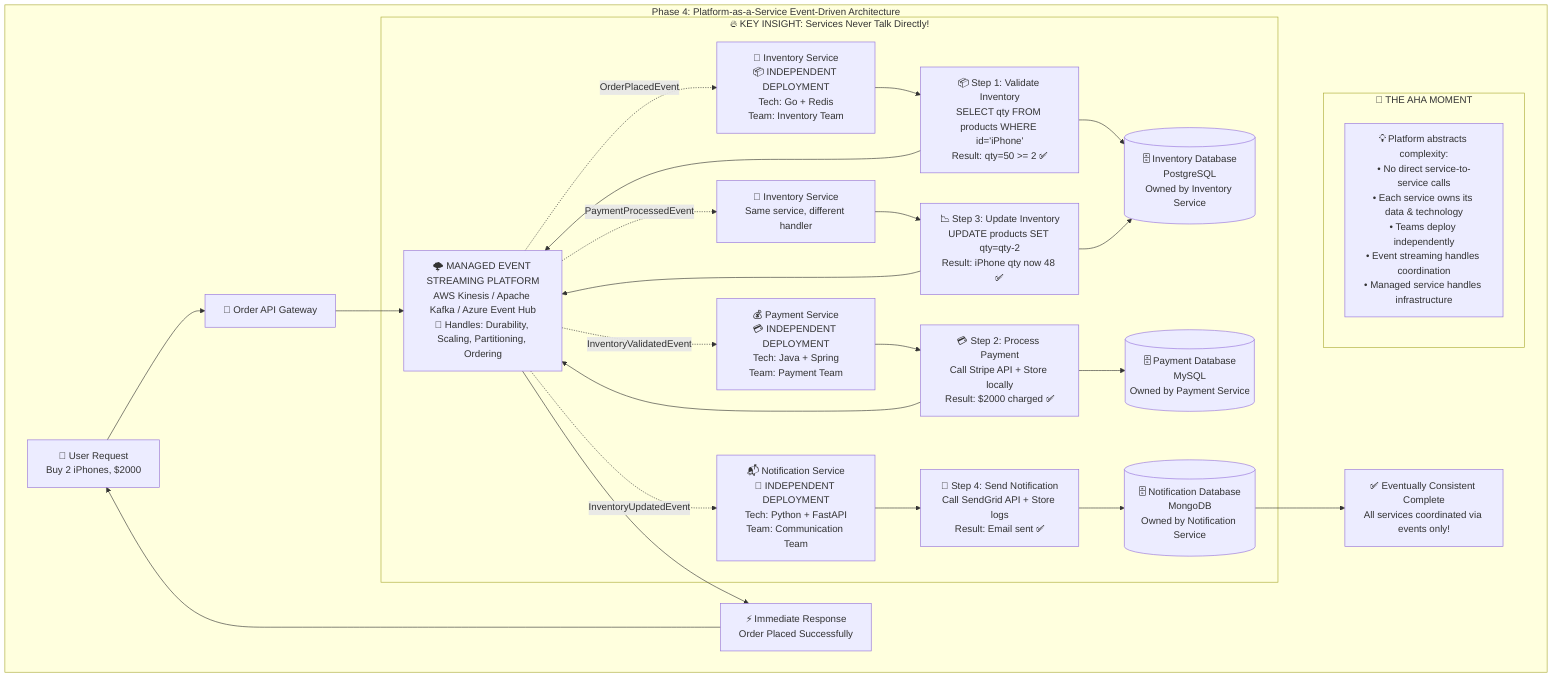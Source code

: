flowchart TD
    subgraph "Phase 4: Platform-as-a-Service Event-Driven Architecture"
        P4_User["👤 User Request<br/>Buy 2 iPhones, $2000"]
        P4_User --> P4_API["📱 Order API Gateway"]
        
        P4_API --> P4_Platform["🌩️ MANAGED EVENT STREAMING PLATFORM<br/>AWS Kinesis / Apache Kafka / Azure Event Hub<br/>📡 Handles: Durability, Scaling, Partitioning, Ordering"]
        P4_Platform --> P4_Response["⚡ Immediate Response<br/>Order Placed Successfully"]
        P4_Response --> P4_User
        
        subgraph "🔥 KEY INSIGHT: Services Never Talk Directly!"
            P4_Platform -.->|"OrderPlacedEvent"| P4_IS["🏪 Inventory Service<br/>📦 INDEPENDENT DEPLOYMENT<br/>Tech: Go + Redis<br/>Team: Inventory Team"]
            P4_IS --> P4_S1["📦 Step 1: Validate Inventory<br/>SELECT qty FROM products WHERE id='iPhone'<br/>Result: qty=50 >= 2 ✅"]
            P4_S1 --> P4_DB1[("🗄️ Inventory Database<br/>PostgreSQL<br/>Owned by Inventory Service")]
            
            P4_S1 --> P4_Platform
            P4_Platform -.->|"InventoryValidatedEvent"| P4_PS["💰 Payment Service<br/>💳 INDEPENDENT DEPLOYMENT<br/>Tech: Java + Spring<br/>Team: Payment Team"]
            P4_PS --> P4_S2["💳 Step 2: Process Payment<br/>Call Stripe API + Store locally<br/>Result: $2000 charged ✅"]
            P4_S2 --> P4_DB2[("🗄️ Payment Database<br/>MySQL<br/>Owned by Payment Service")]
            
            P4_S2 --> P4_Platform
            P4_Platform -.->|"PaymentProcessedEvent"| P4_IS2["🏪 Inventory Service<br/>Same service, different handler"]
            P4_IS2 --> P4_S3["📉 Step 3: Update Inventory<br/>UPDATE products SET qty=qty-2<br/>Result: iPhone qty now 48 ✅"]
            P4_S3 --> P4_DB1
            
            P4_S3 --> P4_Platform
            P4_Platform -.->|"InventoryUpdatedEvent"| P4_NS["📬 Notification Service<br/>📧 INDEPENDENT DEPLOYMENT<br/>Tech: Python + FastAPI<br/>Team: Communication Team"]
            P4_NS --> P4_S4["📧 Step 4: Send Notification<br/>Call SendGrid API + Store logs<br/>Result: Email sent ✅"]
            P4_S4 --> P4_DB4[("🗄️ Notification Database<br/>MongoDB<br/>Owned by Notification Service")]
        end
        
        P4_DB4 --> P4_Complete["✅ Eventually Consistent Complete<br/>All services coordinated via events only!"]
        
        subgraph "🎯 THE AHA MOMENT"
            P4_Insight["💡 Platform abstracts complexity:<br/>• No direct service-to-service calls<br/>• Each service owns its data & technology<br/>• Teams deploy independently<br/>• Event streaming handles coordination<br/>• Managed service handles infrastructure"]
        end
    end